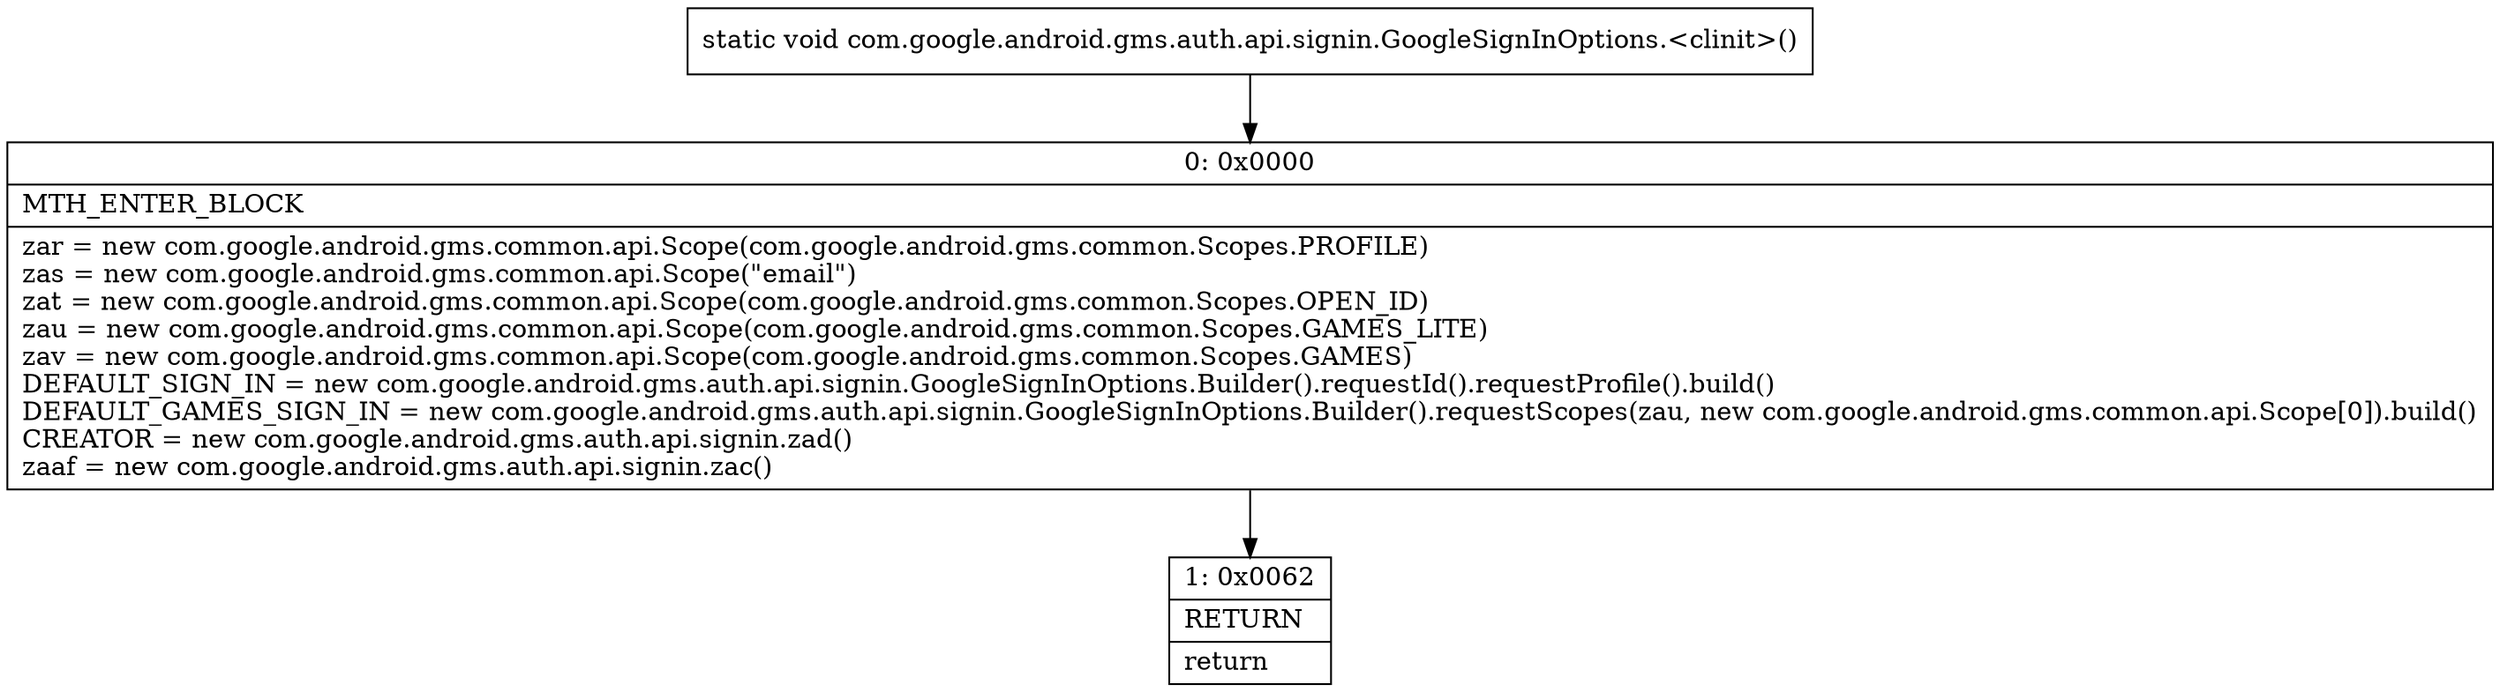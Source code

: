 digraph "CFG forcom.google.android.gms.auth.api.signin.GoogleSignInOptions.\<clinit\>()V" {
Node_0 [shape=record,label="{0\:\ 0x0000|MTH_ENTER_BLOCK\l|zar = new com.google.android.gms.common.api.Scope(com.google.android.gms.common.Scopes.PROFILE)\lzas = new com.google.android.gms.common.api.Scope(\"email\")\lzat = new com.google.android.gms.common.api.Scope(com.google.android.gms.common.Scopes.OPEN_ID)\lzau = new com.google.android.gms.common.api.Scope(com.google.android.gms.common.Scopes.GAMES_LITE)\lzav = new com.google.android.gms.common.api.Scope(com.google.android.gms.common.Scopes.GAMES)\lDEFAULT_SIGN_IN = new com.google.android.gms.auth.api.signin.GoogleSignInOptions.Builder().requestId().requestProfile().build()\lDEFAULT_GAMES_SIGN_IN = new com.google.android.gms.auth.api.signin.GoogleSignInOptions.Builder().requestScopes(zau, new com.google.android.gms.common.api.Scope[0]).build()\lCREATOR = new com.google.android.gms.auth.api.signin.zad()\lzaaf = new com.google.android.gms.auth.api.signin.zac()\l}"];
Node_1 [shape=record,label="{1\:\ 0x0062|RETURN\l|return\l}"];
MethodNode[shape=record,label="{static void com.google.android.gms.auth.api.signin.GoogleSignInOptions.\<clinit\>() }"];
MethodNode -> Node_0;
Node_0 -> Node_1;
}

